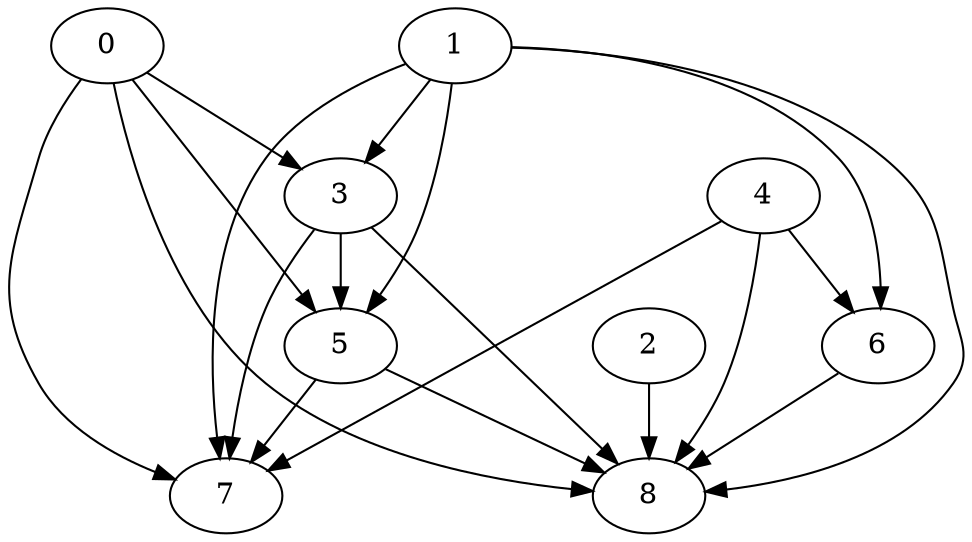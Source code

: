 digraph {
    0 -> 7;
    1 -> 5;
    3 -> 7;
    4 -> 6;
    1 -> 8;
    5 -> 7;
    0 -> 5;
    1 -> 6;
    0 -> 8;
    1 -> 3;
    4 -> 7;
    3 -> 5;
    2 -> 8;
    3 -> 8;
    5 -> 8;
    6 -> 8;
    0 -> 3;
    1 -> 7;
    4 -> 8;
}